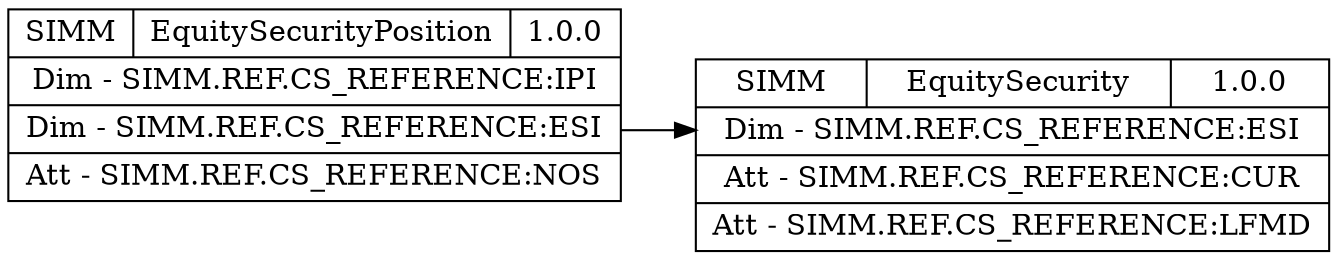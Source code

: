 digraph DependecyMap { rankdir=LR;
  
  
			"SIMM:EquitySecurity(1.0.0)"
			[shape=record,
				URL="https://registry.sdmx.org/ws/public/sdmxapi/rest/datastructure/SIMM/EquitySecurity/1.0.0",
				target=_blank,
				label="
					{SIMM|EquitySecurity|1.0.0}
					 
						|{<ESI> 
						Dim - SIMM.REF.CS_REFERENCE:ESI
						\n
						}
					
						|{<CUR> 
						Att - SIMM.REF.CS_REFERENCE:CUR}
					
						|{<LFMD> 
						Att - SIMM.REF.CS_REFERENCE:LFMD}
					
				",
			];
		
			"SIMM:EquitySecurityPosition(1.0.0)"
			[shape=record,
				URL="https://registry.sdmx.org/ws/public/sdmxapi/rest/datastructure/SIMM/EquitySecurityPosition/1.0.0",
				target=_blank,
				label="
					{SIMM|EquitySecurityPosition|1.0.0}
					 
						|{<IPI> 
						Dim - SIMM.REF.CS_REFERENCE:IPI
						\n
						}
					 
						|{<ESI> 
						Dim - SIMM.REF.CS_REFERENCE:ESI
						\n
						}
					
						|{<NOS> 
						Att - SIMM.REF.CS_REFERENCE:NOS}
					
				",
			];
		
			"SIMM:EquitySecurityPosition(1.0.0)":ESI
			->
			"SIMM:EquitySecurity(1.0.0)":ESI}
